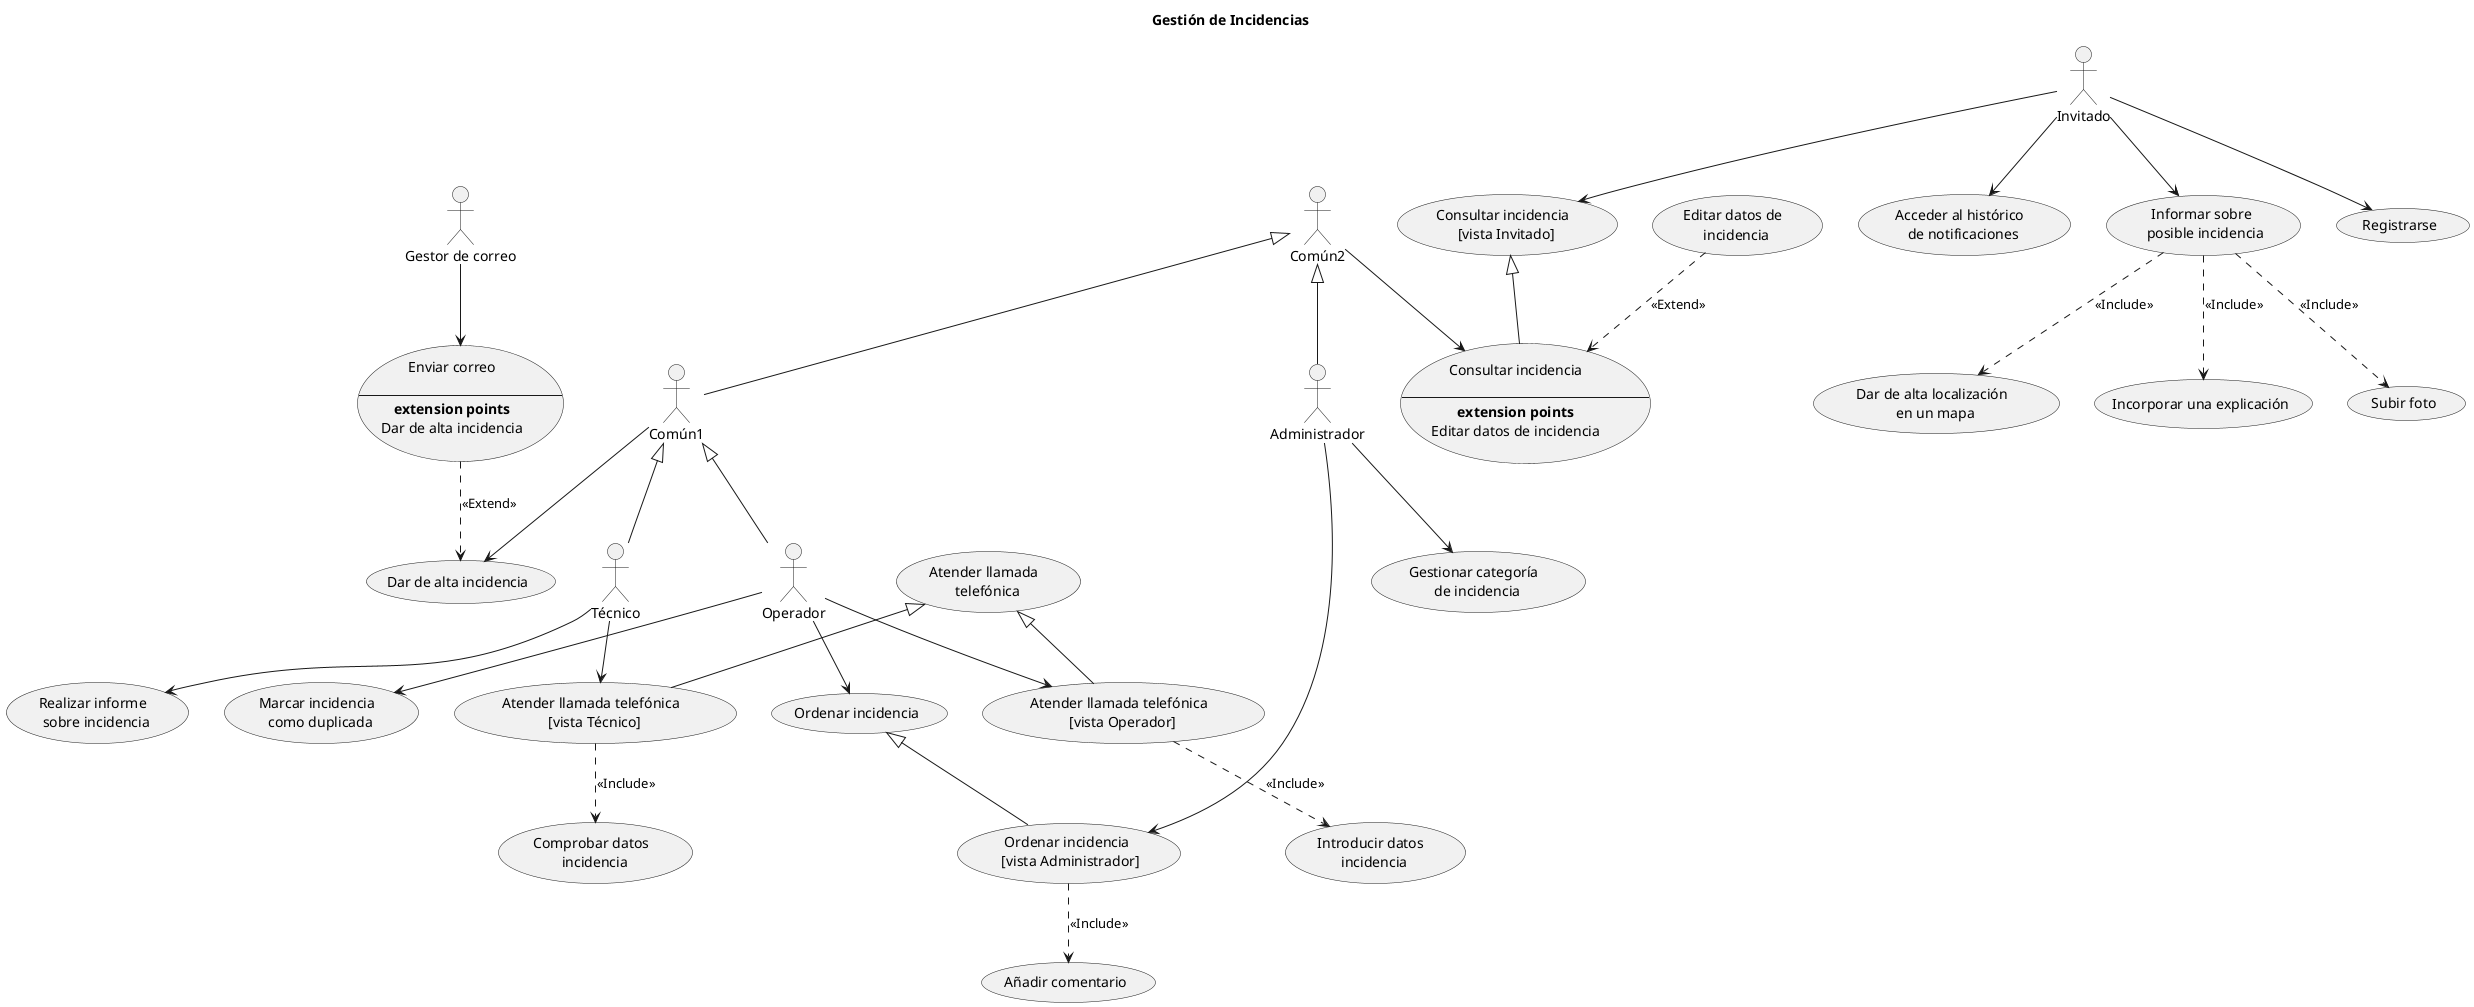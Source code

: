 @startuml gestion_de_incidencias

title Gestión de Incidencias

:Administrador: as A1
:Común1: as A2
:Común2: as A3
:Gestor de correo: as A4
:Invitado: as A5
:Operador: as A6
:Técnico: as A7

(Acceder al histórico \n de notificaciones) as UC1
(Añadir comentario) as UC2
(Atender llamada \n telefónica) as UC3
(Atender llamada telefónica \n [vista Operador]) as UC4
(Atender llamada telefónica \n [vista Técnico]) as UC5
(Comprobar datos \n incidencia) as UC6
usecase UC7 as "Consultar incidencia

--
**extension points**
Editar datos de incidencia"
(Consultar incidencia \n [vista Invitado]) as UC8
(Dar de alta incidencia) as UC9
(Dar de alta localización \n en un mapa) as UC10
(Editar datos de \n incidencia) as UC11
usecase UC12 as "Enviar correo

--
**extension points**
Dar de alta incidencia"
(Gestionar categoría \n de incidencia) as UC13
(Incorporar una explicación) as UC14
(Informar sobre \n posible incidencia) as UC15
(Introducir datos \n incidencia) as UC16
(Marcar incidencia \n como duplicada) as UC17
(Ordenar incidencia) as UC18
(Ordenar incidencia \n [vista Administrador]) as UC19
(Realizar informe \n sobre incidencia) as UC20
(Registrarse) as UC21
(Subir foto) as UC22

A1 --> UC13
A1 --> UC19
A2 --> UC9
A3 --> UC7
A4 --> UC12
A5 --> UC1
A5 --> UC8
A5 --> UC15
A5 --> UC21
A6 --> UC4
A6 --> UC17
A6 --> UC18
A7 --> UC5
A7 --> UC20

A2 <|-- A6
A2 <|-- A7
A3 <|-- A1
A3 <|-- A2
UC3 <|-- UC4
UC3 <|-- UC5
UC8 <|-- UC7
UC18 <|-- UC19

UC11 ..> UC7 : <<Extend>>
UC12 ..> UC9 : <<Extend>>

UC4 ..> UC16 : <<Include>>
UC5 ..> UC6 : <<Include>>
UC15 ..> UC10 : <<Include>>
UC15 ..> UC14 : <<Include>>
UC15 ..> UC22 : <<Include>>
UC19 ..> UC2 : <<Include>>

@enduml